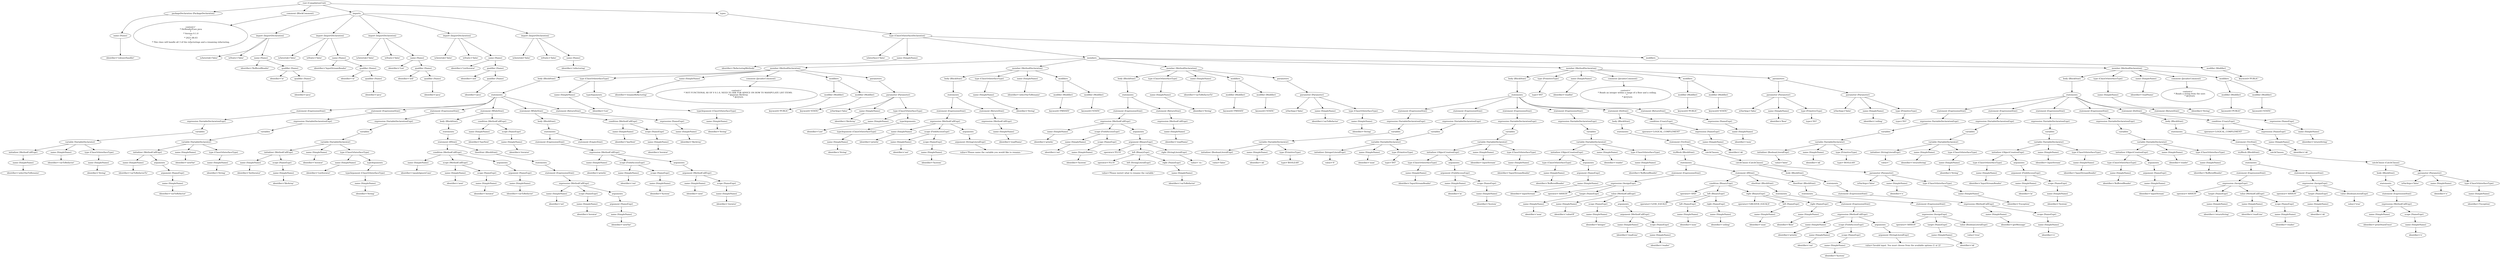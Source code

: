 digraph {
n0 [label="root (CompilationUnit)"];
n1 [label="packageDeclaration (PackageDeclaration)"];
n0 -> n1;
n2 [label="name (Name)"];
n1 -> n2;
n3 [label="identifier='LibraryHandler'"];
n2 -> n3;
n4 [label="comment (BlockComment)"];
n0 -> n4;
n5 [label="content='
 * DirReaderExec.java
 * 
 * Version 0.1.0
 *
 * 2021.08.03
 * 
 * This class will handle all 3 of the refactorings and a renaming refactoring.
 '"];
n4 -> n5;
n6 [label="imports"];
n0 -> n6;
n7 [label="import (ImportDeclaration)"];
n6 -> n7;
n8 [label="isAsterisk='false'"];
n7 -> n8;
n9 [label="isStatic='false'"];
n7 -> n9;
n10 [label="name (Name)"];
n7 -> n10;
n11 [label="identifier='BufferedReader'"];
n10 -> n11;
n12 [label="qualifier (Name)"];
n10 -> n12;
n13 [label="identifier='io'"];
n12 -> n13;
n14 [label="qualifier (Name)"];
n12 -> n14;
n15 [label="identifier='java'"];
n14 -> n15;
n16 [label="import (ImportDeclaration)"];
n6 -> n16;
n17 [label="isAsterisk='false'"];
n16 -> n17;
n18 [label="isStatic='false'"];
n16 -> n18;
n19 [label="name (Name)"];
n16 -> n19;
n20 [label="identifier='InputStreamReader'"];
n19 -> n20;
n21 [label="qualifier (Name)"];
n19 -> n21;
n22 [label="identifier='io'"];
n21 -> n22;
n23 [label="qualifier (Name)"];
n21 -> n23;
n24 [label="identifier='java'"];
n23 -> n24;
n25 [label="import (ImportDeclaration)"];
n6 -> n25;
n26 [label="isAsterisk='false'"];
n25 -> n26;
n27 [label="isStatic='false'"];
n25 -> n27;
n28 [label="name (Name)"];
n25 -> n28;
n29 [label="identifier='List'"];
n28 -> n29;
n30 [label="qualifier (Name)"];
n28 -> n30;
n31 [label="identifier='util'"];
n30 -> n31;
n32 [label="qualifier (Name)"];
n30 -> n32;
n33 [label="identifier='java'"];
n32 -> n33;
n34 [label="import (ImportDeclaration)"];
n6 -> n34;
n35 [label="isAsterisk='false'"];
n34 -> n35;
n36 [label="isStatic='false'"];
n34 -> n36;
n37 [label="name (Name)"];
n34 -> n37;
n38 [label="identifier='ListIterator'"];
n37 -> n38;
n39 [label="qualifier (Name)"];
n37 -> n39;
n40 [label="identifier='util'"];
n39 -> n40;
n41 [label="qualifier (Name)"];
n39 -> n41;
n42 [label="identifier='java'"];
n41 -> n42;
n43 [label="import (ImportDeclaration)"];
n6 -> n43;
n44 [label="isAsterisk='false'"];
n43 -> n44;
n45 [label="isStatic='false'"];
n43 -> n45;
n46 [label="name (Name)"];
n43 -> n46;
n47 [label="identifier='refactoring'"];
n46 -> n47;
n48 [label="types"];
n0 -> n48;
n49 [label="type (ClassOrInterfaceDeclaration)"];
n48 -> n49;
n50 [label="isInterface='false'"];
n49 -> n50;
n51 [label="name (SimpleName)"];
n49 -> n51;
n52 [label="identifier='RefactoringMethods'"];
n51 -> n52;
n53 [label="members"];
n49 -> n53;
n54 [label="member (MethodDeclaration)"];
n53 -> n54;
n55 [label="body (BlockStmt)"];
n54 -> n55;
n56 [label="statements"];
n55 -> n56;
n57 [label="statement (ExpressionStmt)"];
n56 -> n57;
n58 [label="expression (VariableDeclarationExpr)"];
n57 -> n58;
n59 [label="variables"];
n58 -> n59;
n60 [label="variable (VariableDeclarator)"];
n59 -> n60;
n61 [label="initializer (MethodCallExpr)"];
n60 -> n61;
n62 [label="name (SimpleName)"];
n61 -> n62;
n63 [label="identifier='selectVarToRename'"];
n62 -> n63;
n64 [label="name (SimpleName)"];
n60 -> n64;
n65 [label="identifier='varToRefactor'"];
n64 -> n65;
n66 [label="type (ClassOrInterfaceType)"];
n60 -> n66;
n67 [label="name (SimpleName)"];
n66 -> n67;
n68 [label="identifier='String'"];
n67 -> n68;
n69 [label="statement (ExpressionStmt)"];
n56 -> n69;
n70 [label="expression (VariableDeclarationExpr)"];
n69 -> n70;
n71 [label="variables"];
n70 -> n71;
n72 [label="variable (VariableDeclarator)"];
n71 -> n72;
n73 [label="initializer (MethodCallExpr)"];
n72 -> n73;
n74 [label="name (SimpleName)"];
n73 -> n74;
n75 [label="identifier='varToRefactorTo'"];
n74 -> n75;
n76 [label="arguments"];
n73 -> n76;
n77 [label="argument (NameExpr)"];
n76 -> n77;
n78 [label="name (SimpleName)"];
n77 -> n78;
n79 [label="identifier='varToRefactor'"];
n78 -> n79;
n80 [label="name (SimpleName)"];
n72 -> n80;
n81 [label="identifier='newVar'"];
n80 -> n81;
n82 [label="type (ClassOrInterfaceType)"];
n72 -> n82;
n83 [label="name (SimpleName)"];
n82 -> n83;
n84 [label="identifier='String'"];
n83 -> n84;
n85 [label="statement (ExpressionStmt)"];
n56 -> n85;
n86 [label="expression (VariableDeclarationExpr)"];
n85 -> n86;
n87 [label="variables"];
n86 -> n87;
n88 [label="variable (VariableDeclarator)"];
n87 -> n88;
n89 [label="initializer (MethodCallExpr)"];
n88 -> n89;
n90 [label="name (SimpleName)"];
n89 -> n90;
n91 [label="identifier='listIterator'"];
n90 -> n91;
n92 [label="scope (NameExpr)"];
n89 -> n92;
n93 [label="name (SimpleName)"];
n92 -> n93;
n94 [label="identifier='fileArray'"];
n93 -> n94;
n95 [label="name (SimpleName)"];
n88 -> n95;
n96 [label="identifier='iterator'"];
n95 -> n96;
n97 [label="type (ClassOrInterfaceType)"];
n88 -> n97;
n98 [label="name (SimpleName)"];
n97 -> n98;
n99 [label="identifier='ListIterator'"];
n98 -> n99;
n100 [label="typeArguments"];
n97 -> n100;
n101 [label="typeArgument (ClassOrInterfaceType)"];
n100 -> n101;
n102 [label="name (SimpleName)"];
n101 -> n102;
n103 [label="identifier='String'"];
n102 -> n103;
n104 [label="statement (WhileStmt)"];
n56 -> n104;
n105 [label="body (BlockStmt)"];
n104 -> n105;
n106 [label="statements"];
n105 -> n106;
n107 [label="statement (IfStmt)"];
n106 -> n107;
n108 [label="condition (MethodCallExpr)"];
n107 -> n108;
n109 [label="name (SimpleName)"];
n108 -> n109;
n110 [label="identifier='equalsIgnoreCase'"];
n109 -> n110;
n111 [label="scope (MethodCallExpr)"];
n108 -> n111;
n112 [label="name (SimpleName)"];
n111 -> n112;
n113 [label="identifier='next'"];
n112 -> n113;
n114 [label="scope (NameExpr)"];
n111 -> n114;
n115 [label="name (SimpleName)"];
n114 -> n115;
n116 [label="identifier='iterator'"];
n115 -> n116;
n117 [label="arguments"];
n108 -> n117;
n118 [label="argument (NameExpr)"];
n117 -> n118;
n119 [label="name (SimpleName)"];
n118 -> n119;
n120 [label="identifier='varToRefactor'"];
n119 -> n120;
n121 [label="thenStmt (BlockStmt)"];
n107 -> n121;
n122 [label="statements"];
n121 -> n122;
n123 [label="statement (ExpressionStmt)"];
n122 -> n123;
n124 [label="expression (MethodCallExpr)"];
n123 -> n124;
n125 [label="name (SimpleName)"];
n124 -> n125;
n126 [label="identifier='set'"];
n125 -> n126;
n127 [label="scope (NameExpr)"];
n124 -> n127;
n128 [label="name (SimpleName)"];
n127 -> n128;
n129 [label="identifier='iterator'"];
n128 -> n129;
n130 [label="arguments"];
n124 -> n130;
n131 [label="argument (NameExpr)"];
n130 -> n131;
n132 [label="name (SimpleName)"];
n131 -> n132;
n133 [label="identifier='newVar'"];
n132 -> n133;
n134 [label="condition (MethodCallExpr)"];
n104 -> n134;
n135 [label="name (SimpleName)"];
n134 -> n135;
n136 [label="identifier='hasNext'"];
n135 -> n136;
n137 [label="scope (NameExpr)"];
n134 -> n137;
n138 [label="name (SimpleName)"];
n137 -> n138;
n139 [label="identifier='iterator'"];
n138 -> n139;
n140 [label="statement (WhileStmt)"];
n56 -> n140;
n141 [label="body (BlockStmt)"];
n140 -> n141;
n142 [label="statements"];
n141 -> n142;
n143 [label="statement (ExpressionStmt)"];
n142 -> n143;
n144 [label="expression (MethodCallExpr)"];
n143 -> n144;
n145 [label="name (SimpleName)"];
n144 -> n145;
n146 [label="identifier='println'"];
n145 -> n146;
n147 [label="scope (FieldAccessExpr)"];
n144 -> n147;
n148 [label="name (SimpleName)"];
n147 -> n148;
n149 [label="identifier='out'"];
n148 -> n149;
n150 [label="scope (NameExpr)"];
n147 -> n150;
n151 [label="name (SimpleName)"];
n150 -> n151;
n152 [label="identifier='System'"];
n151 -> n152;
n153 [label="arguments"];
n144 -> n153;
n154 [label="argument (MethodCallExpr)"];
n153 -> n154;
n155 [label="name (SimpleName)"];
n154 -> n155;
n156 [label="identifier='next'"];
n155 -> n156;
n157 [label="scope (NameExpr)"];
n154 -> n157;
n158 [label="name (SimpleName)"];
n157 -> n158;
n159 [label="identifier='iterator'"];
n158 -> n159;
n160 [label="statement (EmptyStmt)"];
n142 -> n160;
n161 [label="condition (MethodCallExpr)"];
n140 -> n161;
n162 [label="name (SimpleName)"];
n161 -> n162;
n163 [label="identifier='hasNext'"];
n162 -> n163;
n164 [label="scope (NameExpr)"];
n161 -> n164;
n165 [label="name (SimpleName)"];
n164 -> n165;
n166 [label="identifier='iterator'"];
n165 -> n166;
n167 [label="statement (ReturnStmt)"];
n56 -> n167;
n168 [label="expression (NameExpr)"];
n167 -> n168;
n169 [label="name (SimpleName)"];
n168 -> n169;
n170 [label="identifier='fileArray'"];
n169 -> n170;
n171 [label="type (ClassOrInterfaceType)"];
n54 -> n171;
n172 [label="name (SimpleName)"];
n171 -> n172;
n173 [label="identifier='List'"];
n172 -> n173;
n174 [label="typeArguments"];
n171 -> n174;
n175 [label="typeArgument (ClassOrInterfaceType)"];
n174 -> n175;
n176 [label="name (SimpleName)"];
n175 -> n176;
n177 [label="identifier='String'"];
n176 -> n177;
n178 [label="name (SimpleName)"];
n54 -> n178;
n179 [label="identifier='renameRefactoring'"];
n178 -> n179;
n180 [label="comment (JavadocComment)"];
n54 -> n180;
n181 [label="content='
     * NOT FUNCTIONAL AS OF V 0.1.0, NEED TO ASK FOR ADVICE ON HOW TO MANIPULATE LIST ITEMS.
     * @param fileArray
     * @return
     '"];
n180 -> n181;
n182 [label="modifiers"];
n54 -> n182;
n183 [label="modifier (Modifier)"];
n182 -> n183;
n184 [label="keyword='PUBLIC'"];
n183 -> n184;
n185 [label="modifier (Modifier)"];
n182 -> n185;
n186 [label="keyword='STATIC'"];
n185 -> n186;
n187 [label="parameters"];
n54 -> n187;
n188 [label="parameter (Parameter)"];
n187 -> n188;
n189 [label="isVarArgs='false'"];
n188 -> n189;
n190 [label="name (SimpleName)"];
n188 -> n190;
n191 [label="identifier='fileArray'"];
n190 -> n191;
n192 [label="type (ClassOrInterfaceType)"];
n188 -> n192;
n193 [label="name (SimpleName)"];
n192 -> n193;
n194 [label="identifier='List'"];
n193 -> n194;
n195 [label="typeArguments"];
n192 -> n195;
n196 [label="typeArgument (ClassOrInterfaceType)"];
n195 -> n196;
n197 [label="name (SimpleName)"];
n196 -> n197;
n198 [label="identifier='String'"];
n197 -> n198;
n199 [label="member (MethodDeclaration)"];
n53 -> n199;
n200 [label="body (BlockStmt)"];
n199 -> n200;
n201 [label="statements"];
n200 -> n201;
n202 [label="statement (ExpressionStmt)"];
n201 -> n202;
n203 [label="expression (MethodCallExpr)"];
n202 -> n203;
n204 [label="name (SimpleName)"];
n203 -> n204;
n205 [label="identifier='println'"];
n204 -> n205;
n206 [label="scope (FieldAccessExpr)"];
n203 -> n206;
n207 [label="name (SimpleName)"];
n206 -> n207;
n208 [label="identifier='out'"];
n207 -> n208;
n209 [label="scope (NameExpr)"];
n206 -> n209;
n210 [label="name (SimpleName)"];
n209 -> n210;
n211 [label="identifier='System'"];
n210 -> n211;
n212 [label="arguments"];
n203 -> n212;
n213 [label="argument (StringLiteralExpr)"];
n212 -> n213;
n214 [label="value='Please name the variable you would like to rename: '"];
n213 -> n214;
n215 [label="statement (ReturnStmt)"];
n201 -> n215;
n216 [label="expression (MethodCallExpr)"];
n215 -> n216;
n217 [label="name (SimpleName)"];
n216 -> n217;
n218 [label="identifier='readName'"];
n217 -> n218;
n219 [label="type (ClassOrInterfaceType)"];
n199 -> n219;
n220 [label="name (SimpleName)"];
n219 -> n220;
n221 [label="identifier='String'"];
n220 -> n221;
n222 [label="name (SimpleName)"];
n199 -> n222;
n223 [label="identifier='selectVarToRename'"];
n222 -> n223;
n224 [label="modifiers"];
n199 -> n224;
n225 [label="modifier (Modifier)"];
n224 -> n225;
n226 [label="keyword='PRIVATE'"];
n225 -> n226;
n227 [label="modifier (Modifier)"];
n224 -> n227;
n228 [label="keyword='STATIC'"];
n227 -> n228;
n229 [label="member (MethodDeclaration)"];
n53 -> n229;
n230 [label="body (BlockStmt)"];
n229 -> n230;
n231 [label="statements"];
n230 -> n231;
n232 [label="statement (ExpressionStmt)"];
n231 -> n232;
n233 [label="expression (MethodCallExpr)"];
n232 -> n233;
n234 [label="name (SimpleName)"];
n233 -> n234;
n235 [label="identifier='println'"];
n234 -> n235;
n236 [label="scope (FieldAccessExpr)"];
n233 -> n236;
n237 [label="name (SimpleName)"];
n236 -> n237;
n238 [label="identifier='out'"];
n237 -> n238;
n239 [label="scope (NameExpr)"];
n236 -> n239;
n240 [label="name (SimpleName)"];
n239 -> n240;
n241 [label="identifier='System'"];
n240 -> n241;
n242 [label="arguments"];
n233 -> n242;
n243 [label="argument (BinaryExpr)"];
n242 -> n243;
n244 [label="operator='PLUS'"];
n243 -> n244;
n245 [label="left (BinaryExpr)"];
n243 -> n245;
n246 [label="operator='PLUS'"];
n245 -> n246;
n247 [label="left (StringLiteralExpr)"];
n245 -> n247;
n248 [label="value='Please instert what to rename the variable '"];
n247 -> n248;
n249 [label="right (NameExpr)"];
n245 -> n249;
n250 [label="name (SimpleName)"];
n249 -> n250;
n251 [label="identifier='varToRefactor'"];
n250 -> n251;
n252 [label="right (StringLiteralExpr)"];
n243 -> n252;
n253 [label="value=' to: '"];
n252 -> n253;
n254 [label="statement (ReturnStmt)"];
n231 -> n254;
n255 [label="expression (MethodCallExpr)"];
n254 -> n255;
n256 [label="name (SimpleName)"];
n255 -> n256;
n257 [label="identifier='readName'"];
n256 -> n257;
n258 [label="type (ClassOrInterfaceType)"];
n229 -> n258;
n259 [label="name (SimpleName)"];
n258 -> n259;
n260 [label="identifier='String'"];
n259 -> n260;
n261 [label="name (SimpleName)"];
n229 -> n261;
n262 [label="identifier='varToRefactorTo'"];
n261 -> n262;
n263 [label="modifiers"];
n229 -> n263;
n264 [label="modifier (Modifier)"];
n263 -> n264;
n265 [label="keyword='PRIVATE'"];
n264 -> n265;
n266 [label="modifier (Modifier)"];
n263 -> n266;
n267 [label="keyword='STATIC'"];
n266 -> n267;
n268 [label="parameters"];
n229 -> n268;
n269 [label="parameter (Parameter)"];
n268 -> n269;
n270 [label="isVarArgs='false'"];
n269 -> n270;
n271 [label="name (SimpleName)"];
n269 -> n271;
n272 [label="identifier='varToRefactor'"];
n271 -> n272;
n273 [label="type (ClassOrInterfaceType)"];
n269 -> n273;
n274 [label="name (SimpleName)"];
n273 -> n274;
n275 [label="identifier='String'"];
n274 -> n275;
n276 [label="member (MethodDeclaration)"];
n53 -> n276;
n277 [label="body (BlockStmt)"];
n276 -> n277;
n278 [label="statements"];
n277 -> n278;
n279 [label="statement (ExpressionStmt)"];
n278 -> n279;
n280 [label="expression (VariableDeclarationExpr)"];
n279 -> n280;
n281 [label="variables"];
n280 -> n281;
n282 [label="variable (VariableDeclarator)"];
n281 -> n282;
n283 [label="initializer (BooleanLiteralExpr)"];
n282 -> n283;
n284 [label="value='false'"];
n283 -> n284;
n285 [label="name (SimpleName)"];
n282 -> n285;
n286 [label="identifier='ok'"];
n285 -> n286;
n287 [label="type (PrimitiveType)"];
n282 -> n287;
n288 [label="type='BOOLEAN'"];
n287 -> n288;
n289 [label="statement (ExpressionStmt)"];
n278 -> n289;
n290 [label="expression (VariableDeclarationExpr)"];
n289 -> n290;
n291 [label="variables"];
n290 -> n291;
n292 [label="variable (VariableDeclarator)"];
n291 -> n292;
n293 [label="initializer (IntegerLiteralExpr)"];
n292 -> n293;
n294 [label="value='0'"];
n293 -> n294;
n295 [label="name (SimpleName)"];
n292 -> n295;
n296 [label="identifier='num'"];
n295 -> n296;
n297 [label="type (PrimitiveType)"];
n292 -> n297;
n298 [label="type='INT'"];
n297 -> n298;
n299 [label="statement (ExpressionStmt)"];
n278 -> n299;
n300 [label="expression (VariableDeclarationExpr)"];
n299 -> n300;
n301 [label="variables"];
n300 -> n301;
n302 [label="variable (VariableDeclarator)"];
n301 -> n302;
n303 [label="initializer (ObjectCreationExpr)"];
n302 -> n303;
n304 [label="type (ClassOrInterfaceType)"];
n303 -> n304;
n305 [label="name (SimpleName)"];
n304 -> n305;
n306 [label="identifier='InputStreamReader'"];
n305 -> n306;
n307 [label="arguments"];
n303 -> n307;
n308 [label="argument (FieldAccessExpr)"];
n307 -> n308;
n309 [label="name (SimpleName)"];
n308 -> n309;
n310 [label="identifier='in'"];
n309 -> n310;
n311 [label="scope (NameExpr)"];
n308 -> n311;
n312 [label="name (SimpleName)"];
n311 -> n312;
n313 [label="identifier='System'"];
n312 -> n313;
n314 [label="name (SimpleName)"];
n302 -> n314;
n315 [label="identifier='inputStream'"];
n314 -> n315;
n316 [label="type (ClassOrInterfaceType)"];
n302 -> n316;
n317 [label="name (SimpleName)"];
n316 -> n317;
n318 [label="identifier='InputStreamReader'"];
n317 -> n318;
n319 [label="statement (ExpressionStmt)"];
n278 -> n319;
n320 [label="expression (VariableDeclarationExpr)"];
n319 -> n320;
n321 [label="variables"];
n320 -> n321;
n322 [label="variable (VariableDeclarator)"];
n321 -> n322;
n323 [label="initializer (ObjectCreationExpr)"];
n322 -> n323;
n324 [label="type (ClassOrInterfaceType)"];
n323 -> n324;
n325 [label="name (SimpleName)"];
n324 -> n325;
n326 [label="identifier='BufferedReader'"];
n325 -> n326;
n327 [label="arguments"];
n323 -> n327;
n328 [label="argument (NameExpr)"];
n327 -> n328;
n329 [label="name (SimpleName)"];
n328 -> n329;
n330 [label="identifier='inputStream'"];
n329 -> n330;
n331 [label="name (SimpleName)"];
n322 -> n331;
n332 [label="identifier='reader'"];
n331 -> n332;
n333 [label="type (ClassOrInterfaceType)"];
n322 -> n333;
n334 [label="name (SimpleName)"];
n333 -> n334;
n335 [label="identifier='BufferedReader'"];
n334 -> n335;
n336 [label="statement (DoStmt)"];
n278 -> n336;
n337 [label="body (BlockStmt)"];
n336 -> n337;
n338 [label="statements"];
n337 -> n338;
n339 [label="statement (TryStmt)"];
n338 -> n339;
n340 [label="tryBlock (BlockStmt)"];
n339 -> n340;
n341 [label="statements"];
n340 -> n341;
n342 [label="statement (ExpressionStmt)"];
n341 -> n342;
n343 [label="expression (AssignExpr)"];
n342 -> n343;
n344 [label="operator='ASSIGN'"];
n343 -> n344;
n345 [label="target (NameExpr)"];
n343 -> n345;
n346 [label="name (SimpleName)"];
n345 -> n346;
n347 [label="identifier='num'"];
n346 -> n347;
n348 [label="value (MethodCallExpr)"];
n343 -> n348;
n349 [label="name (SimpleName)"];
n348 -> n349;
n350 [label="identifier='valueOf'"];
n349 -> n350;
n351 [label="scope (NameExpr)"];
n348 -> n351;
n352 [label="name (SimpleName)"];
n351 -> n352;
n353 [label="identifier='Integer'"];
n352 -> n353;
n354 [label="arguments"];
n348 -> n354;
n355 [label="argument (MethodCallExpr)"];
n354 -> n355;
n356 [label="name (SimpleName)"];
n355 -> n356;
n357 [label="identifier='readLine'"];
n356 -> n357;
n358 [label="scope (NameExpr)"];
n355 -> n358;
n359 [label="name (SimpleName)"];
n358 -> n359;
n360 [label="identifier='reader'"];
n359 -> n360;
n361 [label="statement (IfStmt)"];
n341 -> n361;
n362 [label="condition (BinaryExpr)"];
n361 -> n362;
n363 [label="operator='AND'"];
n362 -> n363;
n364 [label="left (BinaryExpr)"];
n362 -> n364;
n365 [label="operator='LESS_EQUALS'"];
n364 -> n365;
n366 [label="left (NameExpr)"];
n364 -> n366;
n367 [label="name (SimpleName)"];
n366 -> n367;
n368 [label="identifier='num'"];
n367 -> n368;
n369 [label="right (NameExpr)"];
n364 -> n369;
n370 [label="name (SimpleName)"];
n369 -> n370;
n371 [label="identifier='ceiling'"];
n370 -> n371;
n372 [label="right (BinaryExpr)"];
n362 -> n372;
n373 [label="operator='GREATER_EQUALS'"];
n372 -> n373;
n374 [label="left (NameExpr)"];
n372 -> n374;
n375 [label="name (SimpleName)"];
n374 -> n375;
n376 [label="identifier='num'"];
n375 -> n376;
n377 [label="right (NameExpr)"];
n372 -> n377;
n378 [label="name (SimpleName)"];
n377 -> n378;
n379 [label="identifier='floor'"];
n378 -> n379;
n380 [label="elseStmt (BlockStmt)"];
n361 -> n380;
n381 [label="statements"];
n380 -> n381;
n382 [label="statement (ExpressionStmt)"];
n381 -> n382;
n383 [label="expression (MethodCallExpr)"];
n382 -> n383;
n384 [label="name (SimpleName)"];
n383 -> n384;
n385 [label="identifier='println'"];
n384 -> n385;
n386 [label="scope (FieldAccessExpr)"];
n383 -> n386;
n387 [label="name (SimpleName)"];
n386 -> n387;
n388 [label="identifier='out'"];
n387 -> n388;
n389 [label="scope (NameExpr)"];
n386 -> n389;
n390 [label="name (SimpleName)"];
n389 -> n390;
n391 [label="identifier='System'"];
n390 -> n391;
n392 [label="arguments"];
n383 -> n392;
n393 [label="argument (StringLiteralExpr)"];
n392 -> n393;
n394 [label="value='Invalid input. You must choose from the available options (1 or 2)'"];
n393 -> n394;
n395 [label="thenStmt (BlockStmt)"];
n361 -> n395;
n396 [label="statements"];
n395 -> n396;
n397 [label="statement (ExpressionStmt)"];
n396 -> n397;
n398 [label="expression (AssignExpr)"];
n397 -> n398;
n399 [label="operator='ASSIGN'"];
n398 -> n399;
n400 [label="target (NameExpr)"];
n398 -> n400;
n401 [label="name (SimpleName)"];
n400 -> n401;
n402 [label="identifier='ok'"];
n401 -> n402;
n403 [label="value (BooleanLiteralExpr)"];
n398 -> n403;
n404 [label="value='true'"];
n403 -> n404;
n405 [label="catchClauses"];
n339 -> n405;
n406 [label="catchClause (CatchClause)"];
n405 -> n406;
n407 [label="body (BlockStmt)"];
n406 -> n407;
n408 [label="statements"];
n407 -> n408;
n409 [label="statement (ExpressionStmt)"];
n408 -> n409;
n410 [label="expression (MethodCallExpr)"];
n409 -> n410;
n411 [label="name (SimpleName)"];
n410 -> n411;
n412 [label="identifier='getMessage'"];
n411 -> n412;
n413 [label="scope (NameExpr)"];
n410 -> n413;
n414 [label="name (SimpleName)"];
n413 -> n414;
n415 [label="identifier='e'"];
n414 -> n415;
n416 [label="parameter (Parameter)"];
n406 -> n416;
n417 [label="isVarArgs='false'"];
n416 -> n417;
n418 [label="name (SimpleName)"];
n416 -> n418;
n419 [label="identifier='e'"];
n418 -> n419;
n420 [label="type (ClassOrInterfaceType)"];
n416 -> n420;
n421 [label="name (SimpleName)"];
n420 -> n421;
n422 [label="identifier='Exception'"];
n421 -> n422;
n423 [label="condition (UnaryExpr)"];
n336 -> n423;
n424 [label="operator='LOGICAL_COMPLEMENT'"];
n423 -> n424;
n425 [label="expression (NameExpr)"];
n423 -> n425;
n426 [label="name (SimpleName)"];
n425 -> n426;
n427 [label="identifier='ok'"];
n426 -> n427;
n428 [label="statement (ReturnStmt)"];
n278 -> n428;
n429 [label="expression (NameExpr)"];
n428 -> n429;
n430 [label="name (SimpleName)"];
n429 -> n430;
n431 [label="identifier='num'"];
n430 -> n431;
n432 [label="type (PrimitiveType)"];
n276 -> n432;
n433 [label="type='INT'"];
n432 -> n433;
n434 [label="name (SimpleName)"];
n276 -> n434;
n435 [label="identifier='readInt'"];
n434 -> n435;
n436 [label="comment (JavadocComment)"];
n276 -> n436;
n437 [label="content='
     * Reads an integer within a range of a floor and a ceiling.
     * 
     * @return
     '"];
n436 -> n437;
n438 [label="modifiers"];
n276 -> n438;
n439 [label="modifier (Modifier)"];
n438 -> n439;
n440 [label="keyword='PUBLIC'"];
n439 -> n440;
n441 [label="modifier (Modifier)"];
n438 -> n441;
n442 [label="keyword='STATIC'"];
n441 -> n442;
n443 [label="parameters"];
n276 -> n443;
n444 [label="parameter (Parameter)"];
n443 -> n444;
n445 [label="isVarArgs='false'"];
n444 -> n445;
n446 [label="name (SimpleName)"];
n444 -> n446;
n447 [label="identifier='floor'"];
n446 -> n447;
n448 [label="type (PrimitiveType)"];
n444 -> n448;
n449 [label="type='INT'"];
n448 -> n449;
n450 [label="parameter (Parameter)"];
n443 -> n450;
n451 [label="isVarArgs='false'"];
n450 -> n451;
n452 [label="name (SimpleName)"];
n450 -> n452;
n453 [label="identifier='ceiling'"];
n452 -> n453;
n454 [label="type (PrimitiveType)"];
n450 -> n454;
n455 [label="type='INT'"];
n454 -> n455;
n456 [label="member (MethodDeclaration)"];
n53 -> n456;
n457 [label="body (BlockStmt)"];
n456 -> n457;
n458 [label="statements"];
n457 -> n458;
n459 [label="statement (ExpressionStmt)"];
n458 -> n459;
n460 [label="expression (VariableDeclarationExpr)"];
n459 -> n460;
n461 [label="variables"];
n460 -> n461;
n462 [label="variable (VariableDeclarator)"];
n461 -> n462;
n463 [label="initializer (BooleanLiteralExpr)"];
n462 -> n463;
n464 [label="value='false'"];
n463 -> n464;
n465 [label="name (SimpleName)"];
n462 -> n465;
n466 [label="identifier='ok'"];
n465 -> n466;
n467 [label="type (PrimitiveType)"];
n462 -> n467;
n468 [label="type='BOOLEAN'"];
n467 -> n468;
n469 [label="statement (ExpressionStmt)"];
n458 -> n469;
n470 [label="expression (VariableDeclarationExpr)"];
n469 -> n470;
n471 [label="variables"];
n470 -> n471;
n472 [label="variable (VariableDeclarator)"];
n471 -> n472;
n473 [label="initializer (StringLiteralExpr)"];
n472 -> n473;
n474 [label="value=''"];
n473 -> n474;
n475 [label="name (SimpleName)"];
n472 -> n475;
n476 [label="identifier='returnString'"];
n475 -> n476;
n477 [label="type (ClassOrInterfaceType)"];
n472 -> n477;
n478 [label="name (SimpleName)"];
n477 -> n478;
n479 [label="identifier='String'"];
n478 -> n479;
n480 [label="statement (ExpressionStmt)"];
n458 -> n480;
n481 [label="expression (VariableDeclarationExpr)"];
n480 -> n481;
n482 [label="variables"];
n481 -> n482;
n483 [label="variable (VariableDeclarator)"];
n482 -> n483;
n484 [label="initializer (ObjectCreationExpr)"];
n483 -> n484;
n485 [label="type (ClassOrInterfaceType)"];
n484 -> n485;
n486 [label="name (SimpleName)"];
n485 -> n486;
n487 [label="identifier='InputStreamReader'"];
n486 -> n487;
n488 [label="arguments"];
n484 -> n488;
n489 [label="argument (FieldAccessExpr)"];
n488 -> n489;
n490 [label="name (SimpleName)"];
n489 -> n490;
n491 [label="identifier='in'"];
n490 -> n491;
n492 [label="scope (NameExpr)"];
n489 -> n492;
n493 [label="name (SimpleName)"];
n492 -> n493;
n494 [label="identifier='System'"];
n493 -> n494;
n495 [label="name (SimpleName)"];
n483 -> n495;
n496 [label="identifier='inputStream'"];
n495 -> n496;
n497 [label="type (ClassOrInterfaceType)"];
n483 -> n497;
n498 [label="name (SimpleName)"];
n497 -> n498;
n499 [label="identifier='InputStreamReader'"];
n498 -> n499;
n500 [label="statement (ExpressionStmt)"];
n458 -> n500;
n501 [label="expression (VariableDeclarationExpr)"];
n500 -> n501;
n502 [label="variables"];
n501 -> n502;
n503 [label="variable (VariableDeclarator)"];
n502 -> n503;
n504 [label="initializer (ObjectCreationExpr)"];
n503 -> n504;
n505 [label="type (ClassOrInterfaceType)"];
n504 -> n505;
n506 [label="name (SimpleName)"];
n505 -> n506;
n507 [label="identifier='BufferedReader'"];
n506 -> n507;
n508 [label="arguments"];
n504 -> n508;
n509 [label="argument (NameExpr)"];
n508 -> n509;
n510 [label="name (SimpleName)"];
n509 -> n510;
n511 [label="identifier='inputStream'"];
n510 -> n511;
n512 [label="name (SimpleName)"];
n503 -> n512;
n513 [label="identifier='reader'"];
n512 -> n513;
n514 [label="type (ClassOrInterfaceType)"];
n503 -> n514;
n515 [label="name (SimpleName)"];
n514 -> n515;
n516 [label="identifier='BufferedReader'"];
n515 -> n516;
n517 [label="statement (DoStmt)"];
n458 -> n517;
n518 [label="body (BlockStmt)"];
n517 -> n518;
n519 [label="statements"];
n518 -> n519;
n520 [label="statement (TryStmt)"];
n519 -> n520;
n521 [label="tryBlock (BlockStmt)"];
n520 -> n521;
n522 [label="statements"];
n521 -> n522;
n523 [label="statement (ExpressionStmt)"];
n522 -> n523;
n524 [label="expression (AssignExpr)"];
n523 -> n524;
n525 [label="operator='ASSIGN'"];
n524 -> n525;
n526 [label="target (NameExpr)"];
n524 -> n526;
n527 [label="name (SimpleName)"];
n526 -> n527;
n528 [label="identifier='returnString'"];
n527 -> n528;
n529 [label="value (MethodCallExpr)"];
n524 -> n529;
n530 [label="name (SimpleName)"];
n529 -> n530;
n531 [label="identifier='readLine'"];
n530 -> n531;
n532 [label="scope (NameExpr)"];
n529 -> n532;
n533 [label="name (SimpleName)"];
n532 -> n533;
n534 [label="identifier='reader'"];
n533 -> n534;
n535 [label="statement (ExpressionStmt)"];
n522 -> n535;
n536 [label="expression (AssignExpr)"];
n535 -> n536;
n537 [label="operator='ASSIGN'"];
n536 -> n537;
n538 [label="target (NameExpr)"];
n536 -> n538;
n539 [label="name (SimpleName)"];
n538 -> n539;
n540 [label="identifier='ok'"];
n539 -> n540;
n541 [label="value (BooleanLiteralExpr)"];
n536 -> n541;
n542 [label="value='true'"];
n541 -> n542;
n543 [label="catchClauses"];
n520 -> n543;
n544 [label="catchClause (CatchClause)"];
n543 -> n544;
n545 [label="body (BlockStmt)"];
n544 -> n545;
n546 [label="statements"];
n545 -> n546;
n547 [label="statement (ExpressionStmt)"];
n546 -> n547;
n548 [label="expression (MethodCallExpr)"];
n547 -> n548;
n549 [label="name (SimpleName)"];
n548 -> n549;
n550 [label="identifier='printStackTrace'"];
n549 -> n550;
n551 [label="scope (NameExpr)"];
n548 -> n551;
n552 [label="name (SimpleName)"];
n551 -> n552;
n553 [label="identifier='e'"];
n552 -> n553;
n554 [label="parameter (Parameter)"];
n544 -> n554;
n555 [label="isVarArgs='false'"];
n554 -> n555;
n556 [label="name (SimpleName)"];
n554 -> n556;
n557 [label="identifier='e'"];
n556 -> n557;
n558 [label="type (ClassOrInterfaceType)"];
n554 -> n558;
n559 [label="name (SimpleName)"];
n558 -> n559;
n560 [label="identifier='Exception'"];
n559 -> n560;
n561 [label="condition (UnaryExpr)"];
n517 -> n561;
n562 [label="operator='LOGICAL_COMPLEMENT'"];
n561 -> n562;
n563 [label="expression (NameExpr)"];
n561 -> n563;
n564 [label="name (SimpleName)"];
n563 -> n564;
n565 [label="identifier='ok'"];
n564 -> n565;
n566 [label="statement (ReturnStmt)"];
n458 -> n566;
n567 [label="expression (NameExpr)"];
n566 -> n567;
n568 [label="name (SimpleName)"];
n567 -> n568;
n569 [label="identifier='returnString'"];
n568 -> n569;
n570 [label="type (ClassOrInterfaceType)"];
n456 -> n570;
n571 [label="name (SimpleName)"];
n570 -> n571;
n572 [label="identifier='String'"];
n571 -> n572;
n573 [label="name (SimpleName)"];
n456 -> n573;
n574 [label="identifier='readName'"];
n573 -> n574;
n575 [label="comment (JavadocComment)"];
n456 -> n575;
n576 [label="content='
      * Reads a string from the user.
      * @return
      '"];
n575 -> n576;
n577 [label="modifiers"];
n456 -> n577;
n578 [label="modifier (Modifier)"];
n577 -> n578;
n579 [label="keyword='PUBLIC'"];
n578 -> n579;
n580 [label="modifier (Modifier)"];
n577 -> n580;
n581 [label="keyword='STATIC'"];
n580 -> n581;
n582 [label="modifiers"];
n49 -> n582;
n583 [label="modifier (Modifier)"];
n582 -> n583;
n584 [label="keyword='PUBLIC'"];
n583 -> n584;
}